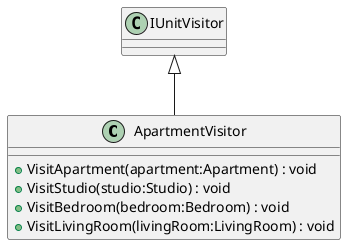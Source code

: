 @startuml
class ApartmentVisitor {
    + VisitApartment(apartment:Apartment) : void
    + VisitStudio(studio:Studio) : void
    + VisitBedroom(bedroom:Bedroom) : void
    + VisitLivingRoom(livingRoom:LivingRoom) : void
}
IUnitVisitor <|-- ApartmentVisitor
@enduml
